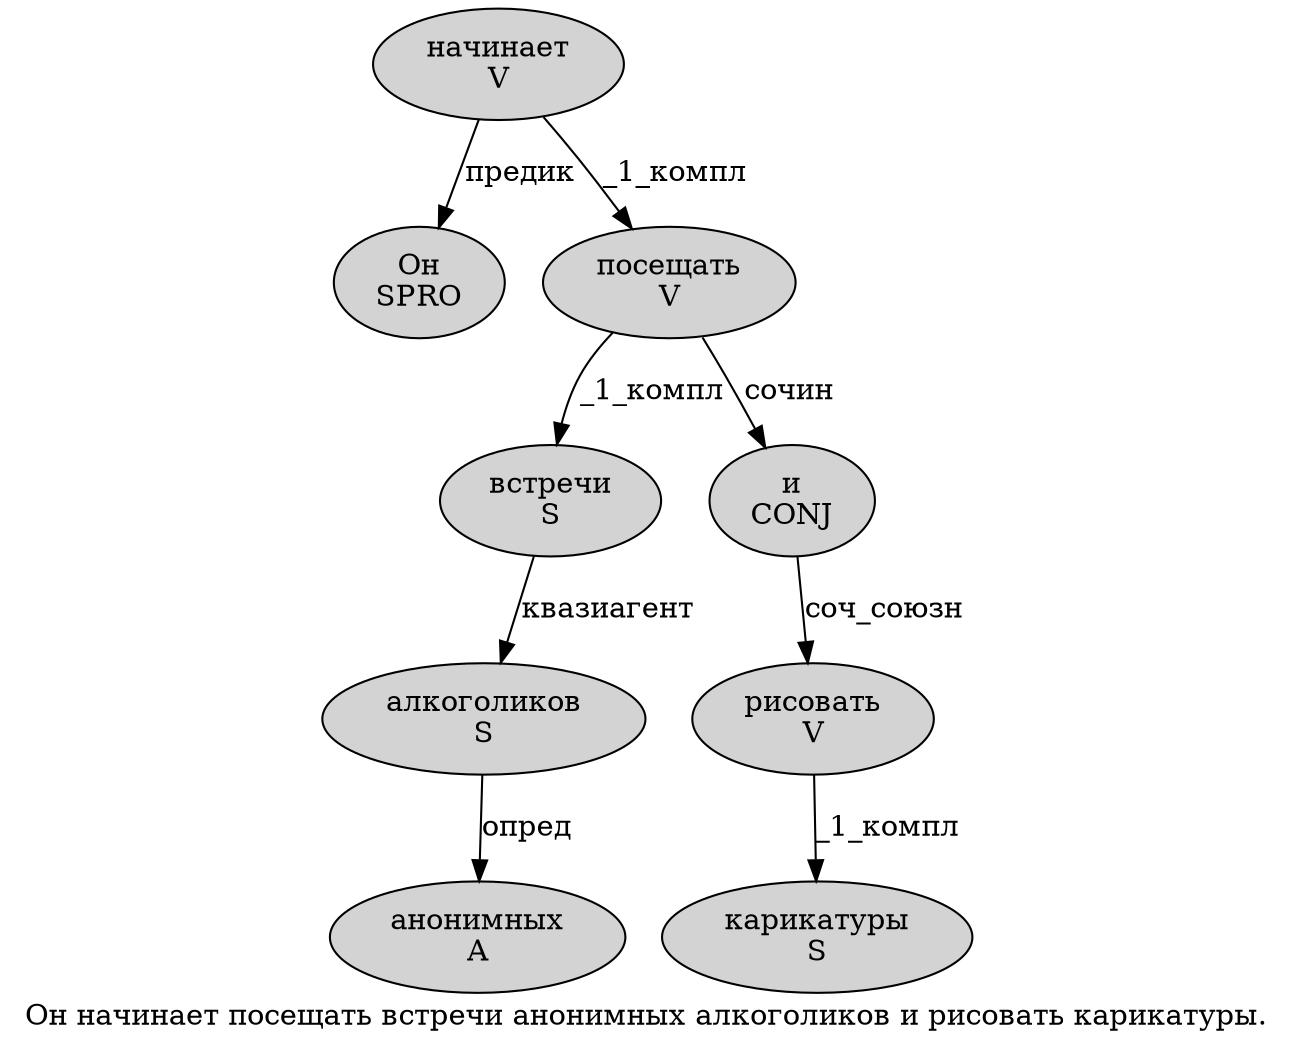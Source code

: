 digraph SENTENCE_741 {
	graph [label="Он начинает посещать встречи анонимных алкоголиков и рисовать карикатуры."]
	node [style=filled]
		0 [label="Он
SPRO" color="" fillcolor=lightgray penwidth=1 shape=ellipse]
		1 [label="начинает
V" color="" fillcolor=lightgray penwidth=1 shape=ellipse]
		2 [label="посещать
V" color="" fillcolor=lightgray penwidth=1 shape=ellipse]
		3 [label="встречи
S" color="" fillcolor=lightgray penwidth=1 shape=ellipse]
		4 [label="анонимных
A" color="" fillcolor=lightgray penwidth=1 shape=ellipse]
		5 [label="алкоголиков
S" color="" fillcolor=lightgray penwidth=1 shape=ellipse]
		6 [label="и
CONJ" color="" fillcolor=lightgray penwidth=1 shape=ellipse]
		7 [label="рисовать
V" color="" fillcolor=lightgray penwidth=1 shape=ellipse]
		8 [label="карикатуры
S" color="" fillcolor=lightgray penwidth=1 shape=ellipse]
			5 -> 4 [label="опред"]
			2 -> 3 [label="_1_компл"]
			2 -> 6 [label="сочин"]
			6 -> 7 [label="соч_союзн"]
			7 -> 8 [label="_1_компл"]
			1 -> 0 [label="предик"]
			1 -> 2 [label="_1_компл"]
			3 -> 5 [label="квазиагент"]
}